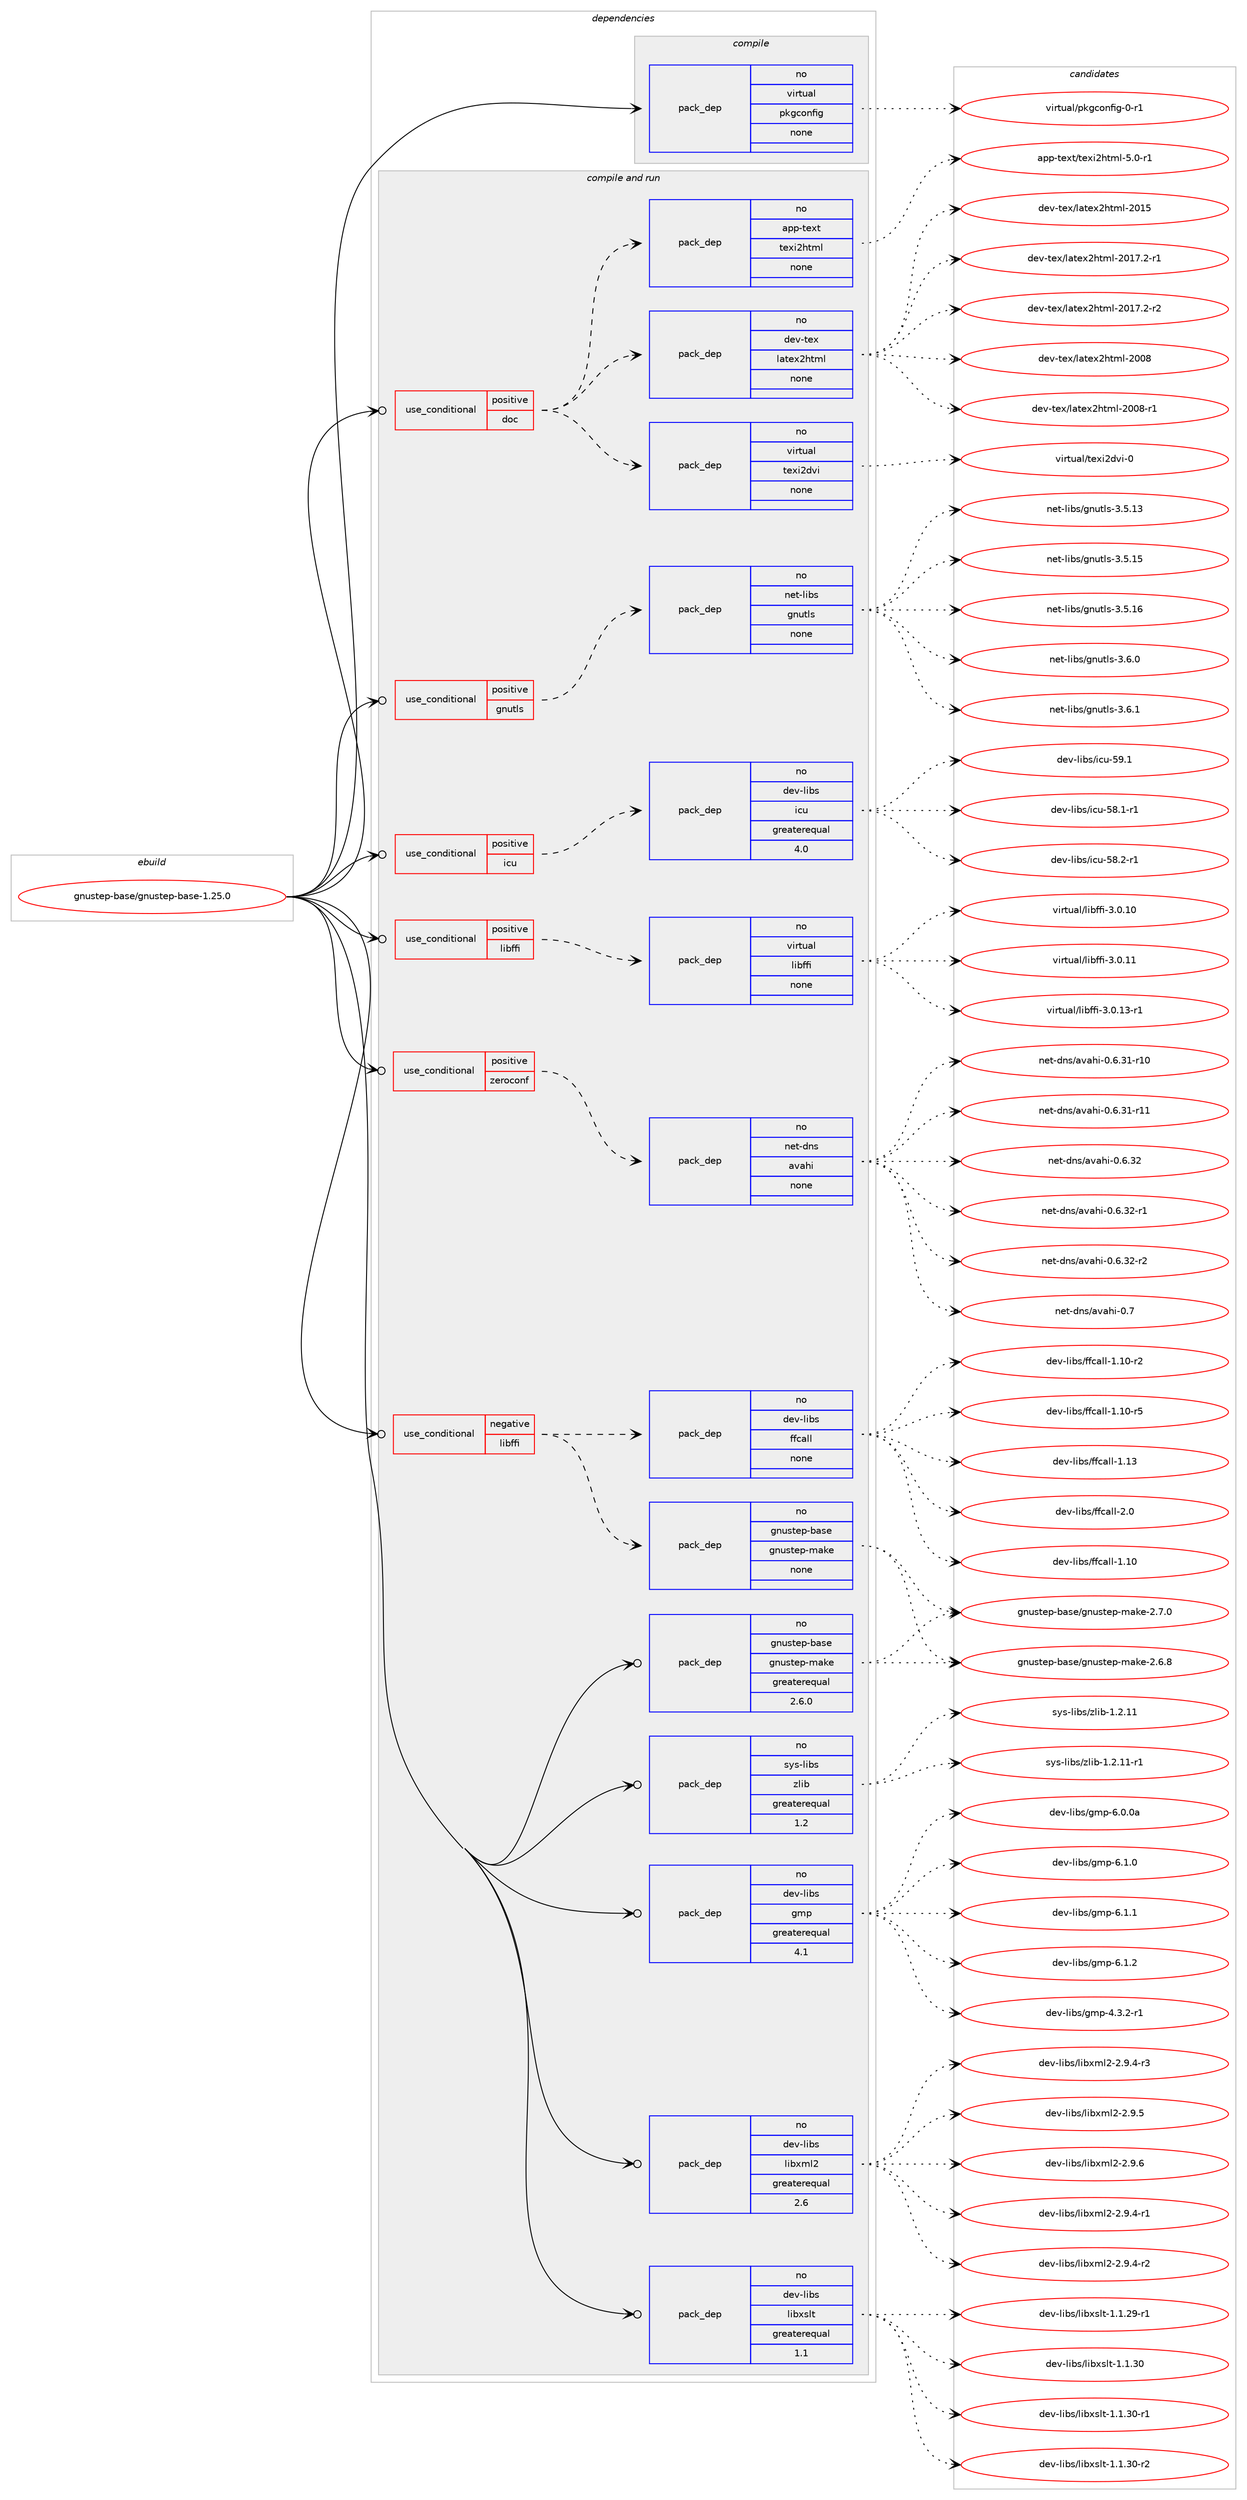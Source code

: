 digraph prolog {

# *************
# Graph options
# *************

newrank=true;
concentrate=true;
compound=true;
graph [rankdir=LR,fontname=Helvetica,fontsize=10,ranksep=1.5];#, ranksep=2.5, nodesep=0.2];
edge  [arrowhead=vee];
node  [fontname=Helvetica,fontsize=10];

# **********
# The ebuild
# **********

subgraph cluster_leftcol {
color=gray;
rank=same;
label=<<i>ebuild</i>>;
id [label="gnustep-base/gnustep-base-1.25.0", color=red, width=4, href="../gnustep-base/gnustep-base-1.25.0.svg"];
}

# ****************
# The dependencies
# ****************

subgraph cluster_midcol {
color=gray;
label=<<i>dependencies</i>>;
subgraph cluster_compile {
fillcolor="#eeeeee";
style=filled;
label=<<i>compile</i>>;
subgraph pack225561 {
dependency312749 [label=<<TABLE BORDER="0" CELLBORDER="1" CELLSPACING="0" CELLPADDING="4" WIDTH="220"><TR><TD ROWSPAN="6" CELLPADDING="30">pack_dep</TD></TR><TR><TD WIDTH="110">no</TD></TR><TR><TD>virtual</TD></TR><TR><TD>pkgconfig</TD></TR><TR><TD>none</TD></TR><TR><TD></TD></TR></TABLE>>, shape=none, color=blue];
}
id:e -> dependency312749:w [weight=20,style="solid",arrowhead="vee"];
}
subgraph cluster_compileandrun {
fillcolor="#eeeeee";
style=filled;
label=<<i>compile and run</i>>;
subgraph cond82212 {
dependency312750 [label=<<TABLE BORDER="0" CELLBORDER="1" CELLSPACING="0" CELLPADDING="4"><TR><TD ROWSPAN="3" CELLPADDING="10">use_conditional</TD></TR><TR><TD>negative</TD></TR><TR><TD>libffi</TD></TR></TABLE>>, shape=none, color=red];
subgraph pack225562 {
dependency312751 [label=<<TABLE BORDER="0" CELLBORDER="1" CELLSPACING="0" CELLPADDING="4" WIDTH="220"><TR><TD ROWSPAN="6" CELLPADDING="30">pack_dep</TD></TR><TR><TD WIDTH="110">no</TD></TR><TR><TD>dev-libs</TD></TR><TR><TD>ffcall</TD></TR><TR><TD>none</TD></TR><TR><TD></TD></TR></TABLE>>, shape=none, color=blue];
}
dependency312750:e -> dependency312751:w [weight=20,style="dashed",arrowhead="vee"];
subgraph pack225563 {
dependency312752 [label=<<TABLE BORDER="0" CELLBORDER="1" CELLSPACING="0" CELLPADDING="4" WIDTH="220"><TR><TD ROWSPAN="6" CELLPADDING="30">pack_dep</TD></TR><TR><TD WIDTH="110">no</TD></TR><TR><TD>gnustep-base</TD></TR><TR><TD>gnustep-make</TD></TR><TR><TD>none</TD></TR><TR><TD></TD></TR></TABLE>>, shape=none, color=blue];
}
dependency312750:e -> dependency312752:w [weight=20,style="dashed",arrowhead="vee"];
}
id:e -> dependency312750:w [weight=20,style="solid",arrowhead="odotvee"];
subgraph cond82213 {
dependency312753 [label=<<TABLE BORDER="0" CELLBORDER="1" CELLSPACING="0" CELLPADDING="4"><TR><TD ROWSPAN="3" CELLPADDING="10">use_conditional</TD></TR><TR><TD>positive</TD></TR><TR><TD>doc</TD></TR></TABLE>>, shape=none, color=red];
subgraph pack225564 {
dependency312754 [label=<<TABLE BORDER="0" CELLBORDER="1" CELLSPACING="0" CELLPADDING="4" WIDTH="220"><TR><TD ROWSPAN="6" CELLPADDING="30">pack_dep</TD></TR><TR><TD WIDTH="110">no</TD></TR><TR><TD>virtual</TD></TR><TR><TD>texi2dvi</TD></TR><TR><TD>none</TD></TR><TR><TD></TD></TR></TABLE>>, shape=none, color=blue];
}
dependency312753:e -> dependency312754:w [weight=20,style="dashed",arrowhead="vee"];
subgraph pack225565 {
dependency312755 [label=<<TABLE BORDER="0" CELLBORDER="1" CELLSPACING="0" CELLPADDING="4" WIDTH="220"><TR><TD ROWSPAN="6" CELLPADDING="30">pack_dep</TD></TR><TR><TD WIDTH="110">no</TD></TR><TR><TD>dev-tex</TD></TR><TR><TD>latex2html</TD></TR><TR><TD>none</TD></TR><TR><TD></TD></TR></TABLE>>, shape=none, color=blue];
}
dependency312753:e -> dependency312755:w [weight=20,style="dashed",arrowhead="vee"];
subgraph pack225566 {
dependency312756 [label=<<TABLE BORDER="0" CELLBORDER="1" CELLSPACING="0" CELLPADDING="4" WIDTH="220"><TR><TD ROWSPAN="6" CELLPADDING="30">pack_dep</TD></TR><TR><TD WIDTH="110">no</TD></TR><TR><TD>app-text</TD></TR><TR><TD>texi2html</TD></TR><TR><TD>none</TD></TR><TR><TD></TD></TR></TABLE>>, shape=none, color=blue];
}
dependency312753:e -> dependency312756:w [weight=20,style="dashed",arrowhead="vee"];
}
id:e -> dependency312753:w [weight=20,style="solid",arrowhead="odotvee"];
subgraph cond82214 {
dependency312757 [label=<<TABLE BORDER="0" CELLBORDER="1" CELLSPACING="0" CELLPADDING="4"><TR><TD ROWSPAN="3" CELLPADDING="10">use_conditional</TD></TR><TR><TD>positive</TD></TR><TR><TD>gnutls</TD></TR></TABLE>>, shape=none, color=red];
subgraph pack225567 {
dependency312758 [label=<<TABLE BORDER="0" CELLBORDER="1" CELLSPACING="0" CELLPADDING="4" WIDTH="220"><TR><TD ROWSPAN="6" CELLPADDING="30">pack_dep</TD></TR><TR><TD WIDTH="110">no</TD></TR><TR><TD>net-libs</TD></TR><TR><TD>gnutls</TD></TR><TR><TD>none</TD></TR><TR><TD></TD></TR></TABLE>>, shape=none, color=blue];
}
dependency312757:e -> dependency312758:w [weight=20,style="dashed",arrowhead="vee"];
}
id:e -> dependency312757:w [weight=20,style="solid",arrowhead="odotvee"];
subgraph cond82215 {
dependency312759 [label=<<TABLE BORDER="0" CELLBORDER="1" CELLSPACING="0" CELLPADDING="4"><TR><TD ROWSPAN="3" CELLPADDING="10">use_conditional</TD></TR><TR><TD>positive</TD></TR><TR><TD>icu</TD></TR></TABLE>>, shape=none, color=red];
subgraph pack225568 {
dependency312760 [label=<<TABLE BORDER="0" CELLBORDER="1" CELLSPACING="0" CELLPADDING="4" WIDTH="220"><TR><TD ROWSPAN="6" CELLPADDING="30">pack_dep</TD></TR><TR><TD WIDTH="110">no</TD></TR><TR><TD>dev-libs</TD></TR><TR><TD>icu</TD></TR><TR><TD>greaterequal</TD></TR><TR><TD>4.0</TD></TR></TABLE>>, shape=none, color=blue];
}
dependency312759:e -> dependency312760:w [weight=20,style="dashed",arrowhead="vee"];
}
id:e -> dependency312759:w [weight=20,style="solid",arrowhead="odotvee"];
subgraph cond82216 {
dependency312761 [label=<<TABLE BORDER="0" CELLBORDER="1" CELLSPACING="0" CELLPADDING="4"><TR><TD ROWSPAN="3" CELLPADDING="10">use_conditional</TD></TR><TR><TD>positive</TD></TR><TR><TD>libffi</TD></TR></TABLE>>, shape=none, color=red];
subgraph pack225569 {
dependency312762 [label=<<TABLE BORDER="0" CELLBORDER="1" CELLSPACING="0" CELLPADDING="4" WIDTH="220"><TR><TD ROWSPAN="6" CELLPADDING="30">pack_dep</TD></TR><TR><TD WIDTH="110">no</TD></TR><TR><TD>virtual</TD></TR><TR><TD>libffi</TD></TR><TR><TD>none</TD></TR><TR><TD></TD></TR></TABLE>>, shape=none, color=blue];
}
dependency312761:e -> dependency312762:w [weight=20,style="dashed",arrowhead="vee"];
}
id:e -> dependency312761:w [weight=20,style="solid",arrowhead="odotvee"];
subgraph cond82217 {
dependency312763 [label=<<TABLE BORDER="0" CELLBORDER="1" CELLSPACING="0" CELLPADDING="4"><TR><TD ROWSPAN="3" CELLPADDING="10">use_conditional</TD></TR><TR><TD>positive</TD></TR><TR><TD>zeroconf</TD></TR></TABLE>>, shape=none, color=red];
subgraph pack225570 {
dependency312764 [label=<<TABLE BORDER="0" CELLBORDER="1" CELLSPACING="0" CELLPADDING="4" WIDTH="220"><TR><TD ROWSPAN="6" CELLPADDING="30">pack_dep</TD></TR><TR><TD WIDTH="110">no</TD></TR><TR><TD>net-dns</TD></TR><TR><TD>avahi</TD></TR><TR><TD>none</TD></TR><TR><TD></TD></TR></TABLE>>, shape=none, color=blue];
}
dependency312763:e -> dependency312764:w [weight=20,style="dashed",arrowhead="vee"];
}
id:e -> dependency312763:w [weight=20,style="solid",arrowhead="odotvee"];
subgraph pack225571 {
dependency312765 [label=<<TABLE BORDER="0" CELLBORDER="1" CELLSPACING="0" CELLPADDING="4" WIDTH="220"><TR><TD ROWSPAN="6" CELLPADDING="30">pack_dep</TD></TR><TR><TD WIDTH="110">no</TD></TR><TR><TD>dev-libs</TD></TR><TR><TD>gmp</TD></TR><TR><TD>greaterequal</TD></TR><TR><TD>4.1</TD></TR></TABLE>>, shape=none, color=blue];
}
id:e -> dependency312765:w [weight=20,style="solid",arrowhead="odotvee"];
subgraph pack225572 {
dependency312766 [label=<<TABLE BORDER="0" CELLBORDER="1" CELLSPACING="0" CELLPADDING="4" WIDTH="220"><TR><TD ROWSPAN="6" CELLPADDING="30">pack_dep</TD></TR><TR><TD WIDTH="110">no</TD></TR><TR><TD>dev-libs</TD></TR><TR><TD>libxml2</TD></TR><TR><TD>greaterequal</TD></TR><TR><TD>2.6</TD></TR></TABLE>>, shape=none, color=blue];
}
id:e -> dependency312766:w [weight=20,style="solid",arrowhead="odotvee"];
subgraph pack225573 {
dependency312767 [label=<<TABLE BORDER="0" CELLBORDER="1" CELLSPACING="0" CELLPADDING="4" WIDTH="220"><TR><TD ROWSPAN="6" CELLPADDING="30">pack_dep</TD></TR><TR><TD WIDTH="110">no</TD></TR><TR><TD>dev-libs</TD></TR><TR><TD>libxslt</TD></TR><TR><TD>greaterequal</TD></TR><TR><TD>1.1</TD></TR></TABLE>>, shape=none, color=blue];
}
id:e -> dependency312767:w [weight=20,style="solid",arrowhead="odotvee"];
subgraph pack225574 {
dependency312768 [label=<<TABLE BORDER="0" CELLBORDER="1" CELLSPACING="0" CELLPADDING="4" WIDTH="220"><TR><TD ROWSPAN="6" CELLPADDING="30">pack_dep</TD></TR><TR><TD WIDTH="110">no</TD></TR><TR><TD>gnustep-base</TD></TR><TR><TD>gnustep-make</TD></TR><TR><TD>greaterequal</TD></TR><TR><TD>2.6.0</TD></TR></TABLE>>, shape=none, color=blue];
}
id:e -> dependency312768:w [weight=20,style="solid",arrowhead="odotvee"];
subgraph pack225575 {
dependency312769 [label=<<TABLE BORDER="0" CELLBORDER="1" CELLSPACING="0" CELLPADDING="4" WIDTH="220"><TR><TD ROWSPAN="6" CELLPADDING="30">pack_dep</TD></TR><TR><TD WIDTH="110">no</TD></TR><TR><TD>sys-libs</TD></TR><TR><TD>zlib</TD></TR><TR><TD>greaterequal</TD></TR><TR><TD>1.2</TD></TR></TABLE>>, shape=none, color=blue];
}
id:e -> dependency312769:w [weight=20,style="solid",arrowhead="odotvee"];
}
subgraph cluster_run {
fillcolor="#eeeeee";
style=filled;
label=<<i>run</i>>;
}
}

# **************
# The candidates
# **************

subgraph cluster_choices {
rank=same;
color=gray;
label=<<i>candidates</i>>;

subgraph choice225561 {
color=black;
nodesep=1;
choice11810511411611797108471121071039911111010210510345484511449 [label="virtual/pkgconfig-0-r1", color=red, width=4,href="../virtual/pkgconfig-0-r1.svg"];
dependency312749:e -> choice11810511411611797108471121071039911111010210510345484511449:w [style=dotted,weight="100"];
}
subgraph choice225562 {
color=black;
nodesep=1;
choice10010111845108105981154710210299971081084549464948 [label="dev-libs/ffcall-1.10", color=red, width=4,href="../dev-libs/ffcall-1.10.svg"];
choice100101118451081059811547102102999710810845494649484511450 [label="dev-libs/ffcall-1.10-r2", color=red, width=4,href="../dev-libs/ffcall-1.10-r2.svg"];
choice100101118451081059811547102102999710810845494649484511453 [label="dev-libs/ffcall-1.10-r5", color=red, width=4,href="../dev-libs/ffcall-1.10-r5.svg"];
choice10010111845108105981154710210299971081084549464951 [label="dev-libs/ffcall-1.13", color=red, width=4,href="../dev-libs/ffcall-1.13.svg"];
choice100101118451081059811547102102999710810845504648 [label="dev-libs/ffcall-2.0", color=red, width=4,href="../dev-libs/ffcall-2.0.svg"];
dependency312751:e -> choice10010111845108105981154710210299971081084549464948:w [style=dotted,weight="100"];
dependency312751:e -> choice100101118451081059811547102102999710810845494649484511450:w [style=dotted,weight="100"];
dependency312751:e -> choice100101118451081059811547102102999710810845494649484511453:w [style=dotted,weight="100"];
dependency312751:e -> choice10010111845108105981154710210299971081084549464951:w [style=dotted,weight="100"];
dependency312751:e -> choice100101118451081059811547102102999710810845504648:w [style=dotted,weight="100"];
}
subgraph choice225563 {
color=black;
nodesep=1;
choice103110117115116101112459897115101471031101171151161011124510997107101455046544656 [label="gnustep-base/gnustep-make-2.6.8", color=red, width=4,href="../gnustep-base/gnustep-make-2.6.8.svg"];
choice103110117115116101112459897115101471031101171151161011124510997107101455046554648 [label="gnustep-base/gnustep-make-2.7.0", color=red, width=4,href="../gnustep-base/gnustep-make-2.7.0.svg"];
dependency312752:e -> choice103110117115116101112459897115101471031101171151161011124510997107101455046544656:w [style=dotted,weight="100"];
dependency312752:e -> choice103110117115116101112459897115101471031101171151161011124510997107101455046554648:w [style=dotted,weight="100"];
}
subgraph choice225564 {
color=black;
nodesep=1;
choice1181051141161179710847116101120105501001181054548 [label="virtual/texi2dvi-0", color=red, width=4,href="../virtual/texi2dvi-0.svg"];
dependency312754:e -> choice1181051141161179710847116101120105501001181054548:w [style=dotted,weight="100"];
}
subgraph choice225565 {
color=black;
nodesep=1;
choice100101118451161011204710897116101120501041161091084550484856 [label="dev-tex/latex2html-2008", color=red, width=4,href="../dev-tex/latex2html-2008.svg"];
choice1001011184511610112047108971161011205010411610910845504848564511449 [label="dev-tex/latex2html-2008-r1", color=red, width=4,href="../dev-tex/latex2html-2008-r1.svg"];
choice100101118451161011204710897116101120501041161091084550484953 [label="dev-tex/latex2html-2015", color=red, width=4,href="../dev-tex/latex2html-2015.svg"];
choice10010111845116101120471089711610112050104116109108455048495546504511449 [label="dev-tex/latex2html-2017.2-r1", color=red, width=4,href="../dev-tex/latex2html-2017.2-r1.svg"];
choice10010111845116101120471089711610112050104116109108455048495546504511450 [label="dev-tex/latex2html-2017.2-r2", color=red, width=4,href="../dev-tex/latex2html-2017.2-r2.svg"];
dependency312755:e -> choice100101118451161011204710897116101120501041161091084550484856:w [style=dotted,weight="100"];
dependency312755:e -> choice1001011184511610112047108971161011205010411610910845504848564511449:w [style=dotted,weight="100"];
dependency312755:e -> choice100101118451161011204710897116101120501041161091084550484953:w [style=dotted,weight="100"];
dependency312755:e -> choice10010111845116101120471089711610112050104116109108455048495546504511449:w [style=dotted,weight="100"];
dependency312755:e -> choice10010111845116101120471089711610112050104116109108455048495546504511450:w [style=dotted,weight="100"];
}
subgraph choice225566 {
color=black;
nodesep=1;
choice97112112451161011201164711610112010550104116109108455346484511449 [label="app-text/texi2html-5.0-r1", color=red, width=4,href="../app-text/texi2html-5.0-r1.svg"];
dependency312756:e -> choice97112112451161011201164711610112010550104116109108455346484511449:w [style=dotted,weight="100"];
}
subgraph choice225567 {
color=black;
nodesep=1;
choice11010111645108105981154710311011711610811545514653464951 [label="net-libs/gnutls-3.5.13", color=red, width=4,href="../net-libs/gnutls-3.5.13.svg"];
choice11010111645108105981154710311011711610811545514653464953 [label="net-libs/gnutls-3.5.15", color=red, width=4,href="../net-libs/gnutls-3.5.15.svg"];
choice11010111645108105981154710311011711610811545514653464954 [label="net-libs/gnutls-3.5.16", color=red, width=4,href="../net-libs/gnutls-3.5.16.svg"];
choice110101116451081059811547103110117116108115455146544648 [label="net-libs/gnutls-3.6.0", color=red, width=4,href="../net-libs/gnutls-3.6.0.svg"];
choice110101116451081059811547103110117116108115455146544649 [label="net-libs/gnutls-3.6.1", color=red, width=4,href="../net-libs/gnutls-3.6.1.svg"];
dependency312758:e -> choice11010111645108105981154710311011711610811545514653464951:w [style=dotted,weight="100"];
dependency312758:e -> choice11010111645108105981154710311011711610811545514653464953:w [style=dotted,weight="100"];
dependency312758:e -> choice11010111645108105981154710311011711610811545514653464954:w [style=dotted,weight="100"];
dependency312758:e -> choice110101116451081059811547103110117116108115455146544648:w [style=dotted,weight="100"];
dependency312758:e -> choice110101116451081059811547103110117116108115455146544649:w [style=dotted,weight="100"];
}
subgraph choice225568 {
color=black;
nodesep=1;
choice1001011184510810598115471059911745535646494511449 [label="dev-libs/icu-58.1-r1", color=red, width=4,href="../dev-libs/icu-58.1-r1.svg"];
choice1001011184510810598115471059911745535646504511449 [label="dev-libs/icu-58.2-r1", color=red, width=4,href="../dev-libs/icu-58.2-r1.svg"];
choice100101118451081059811547105991174553574649 [label="dev-libs/icu-59.1", color=red, width=4,href="../dev-libs/icu-59.1.svg"];
dependency312760:e -> choice1001011184510810598115471059911745535646494511449:w [style=dotted,weight="100"];
dependency312760:e -> choice1001011184510810598115471059911745535646504511449:w [style=dotted,weight="100"];
dependency312760:e -> choice100101118451081059811547105991174553574649:w [style=dotted,weight="100"];
}
subgraph choice225569 {
color=black;
nodesep=1;
choice11810511411611797108471081059810210210545514648464948 [label="virtual/libffi-3.0.10", color=red, width=4,href="../virtual/libffi-3.0.10.svg"];
choice11810511411611797108471081059810210210545514648464949 [label="virtual/libffi-3.0.11", color=red, width=4,href="../virtual/libffi-3.0.11.svg"];
choice118105114116117971084710810598102102105455146484649514511449 [label="virtual/libffi-3.0.13-r1", color=red, width=4,href="../virtual/libffi-3.0.13-r1.svg"];
dependency312762:e -> choice11810511411611797108471081059810210210545514648464948:w [style=dotted,weight="100"];
dependency312762:e -> choice11810511411611797108471081059810210210545514648464949:w [style=dotted,weight="100"];
dependency312762:e -> choice118105114116117971084710810598102102105455146484649514511449:w [style=dotted,weight="100"];
}
subgraph choice225570 {
color=black;
nodesep=1;
choice1101011164510011011547971189710410545484654465149451144948 [label="net-dns/avahi-0.6.31-r10", color=red, width=4,href="../net-dns/avahi-0.6.31-r10.svg"];
choice1101011164510011011547971189710410545484654465149451144949 [label="net-dns/avahi-0.6.31-r11", color=red, width=4,href="../net-dns/avahi-0.6.31-r11.svg"];
choice1101011164510011011547971189710410545484654465150 [label="net-dns/avahi-0.6.32", color=red, width=4,href="../net-dns/avahi-0.6.32.svg"];
choice11010111645100110115479711897104105454846544651504511449 [label="net-dns/avahi-0.6.32-r1", color=red, width=4,href="../net-dns/avahi-0.6.32-r1.svg"];
choice11010111645100110115479711897104105454846544651504511450 [label="net-dns/avahi-0.6.32-r2", color=red, width=4,href="../net-dns/avahi-0.6.32-r2.svg"];
choice1101011164510011011547971189710410545484655 [label="net-dns/avahi-0.7", color=red, width=4,href="../net-dns/avahi-0.7.svg"];
dependency312764:e -> choice1101011164510011011547971189710410545484654465149451144948:w [style=dotted,weight="100"];
dependency312764:e -> choice1101011164510011011547971189710410545484654465149451144949:w [style=dotted,weight="100"];
dependency312764:e -> choice1101011164510011011547971189710410545484654465150:w [style=dotted,weight="100"];
dependency312764:e -> choice11010111645100110115479711897104105454846544651504511449:w [style=dotted,weight="100"];
dependency312764:e -> choice11010111645100110115479711897104105454846544651504511450:w [style=dotted,weight="100"];
dependency312764:e -> choice1101011164510011011547971189710410545484655:w [style=dotted,weight="100"];
}
subgraph choice225571 {
color=black;
nodesep=1;
choice1001011184510810598115471031091124552465146504511449 [label="dev-libs/gmp-4.3.2-r1", color=red, width=4,href="../dev-libs/gmp-4.3.2-r1.svg"];
choice10010111845108105981154710310911245544648464897 [label="dev-libs/gmp-6.0.0a", color=red, width=4,href="../dev-libs/gmp-6.0.0a.svg"];
choice100101118451081059811547103109112455446494648 [label="dev-libs/gmp-6.1.0", color=red, width=4,href="../dev-libs/gmp-6.1.0.svg"];
choice100101118451081059811547103109112455446494649 [label="dev-libs/gmp-6.1.1", color=red, width=4,href="../dev-libs/gmp-6.1.1.svg"];
choice100101118451081059811547103109112455446494650 [label="dev-libs/gmp-6.1.2", color=red, width=4,href="../dev-libs/gmp-6.1.2.svg"];
dependency312765:e -> choice1001011184510810598115471031091124552465146504511449:w [style=dotted,weight="100"];
dependency312765:e -> choice10010111845108105981154710310911245544648464897:w [style=dotted,weight="100"];
dependency312765:e -> choice100101118451081059811547103109112455446494648:w [style=dotted,weight="100"];
dependency312765:e -> choice100101118451081059811547103109112455446494649:w [style=dotted,weight="100"];
dependency312765:e -> choice100101118451081059811547103109112455446494650:w [style=dotted,weight="100"];
}
subgraph choice225572 {
color=black;
nodesep=1;
choice10010111845108105981154710810598120109108504550465746524511449 [label="dev-libs/libxml2-2.9.4-r1", color=red, width=4,href="../dev-libs/libxml2-2.9.4-r1.svg"];
choice10010111845108105981154710810598120109108504550465746524511450 [label="dev-libs/libxml2-2.9.4-r2", color=red, width=4,href="../dev-libs/libxml2-2.9.4-r2.svg"];
choice10010111845108105981154710810598120109108504550465746524511451 [label="dev-libs/libxml2-2.9.4-r3", color=red, width=4,href="../dev-libs/libxml2-2.9.4-r3.svg"];
choice1001011184510810598115471081059812010910850455046574653 [label="dev-libs/libxml2-2.9.5", color=red, width=4,href="../dev-libs/libxml2-2.9.5.svg"];
choice1001011184510810598115471081059812010910850455046574654 [label="dev-libs/libxml2-2.9.6", color=red, width=4,href="../dev-libs/libxml2-2.9.6.svg"];
dependency312766:e -> choice10010111845108105981154710810598120109108504550465746524511449:w [style=dotted,weight="100"];
dependency312766:e -> choice10010111845108105981154710810598120109108504550465746524511450:w [style=dotted,weight="100"];
dependency312766:e -> choice10010111845108105981154710810598120109108504550465746524511451:w [style=dotted,weight="100"];
dependency312766:e -> choice1001011184510810598115471081059812010910850455046574653:w [style=dotted,weight="100"];
dependency312766:e -> choice1001011184510810598115471081059812010910850455046574654:w [style=dotted,weight="100"];
}
subgraph choice225573 {
color=black;
nodesep=1;
choice10010111845108105981154710810598120115108116454946494650574511449 [label="dev-libs/libxslt-1.1.29-r1", color=red, width=4,href="../dev-libs/libxslt-1.1.29-r1.svg"];
choice1001011184510810598115471081059812011510811645494649465148 [label="dev-libs/libxslt-1.1.30", color=red, width=4,href="../dev-libs/libxslt-1.1.30.svg"];
choice10010111845108105981154710810598120115108116454946494651484511449 [label="dev-libs/libxslt-1.1.30-r1", color=red, width=4,href="../dev-libs/libxslt-1.1.30-r1.svg"];
choice10010111845108105981154710810598120115108116454946494651484511450 [label="dev-libs/libxslt-1.1.30-r2", color=red, width=4,href="../dev-libs/libxslt-1.1.30-r2.svg"];
dependency312767:e -> choice10010111845108105981154710810598120115108116454946494650574511449:w [style=dotted,weight="100"];
dependency312767:e -> choice1001011184510810598115471081059812011510811645494649465148:w [style=dotted,weight="100"];
dependency312767:e -> choice10010111845108105981154710810598120115108116454946494651484511449:w [style=dotted,weight="100"];
dependency312767:e -> choice10010111845108105981154710810598120115108116454946494651484511450:w [style=dotted,weight="100"];
}
subgraph choice225574 {
color=black;
nodesep=1;
choice103110117115116101112459897115101471031101171151161011124510997107101455046544656 [label="gnustep-base/gnustep-make-2.6.8", color=red, width=4,href="../gnustep-base/gnustep-make-2.6.8.svg"];
choice103110117115116101112459897115101471031101171151161011124510997107101455046554648 [label="gnustep-base/gnustep-make-2.7.0", color=red, width=4,href="../gnustep-base/gnustep-make-2.7.0.svg"];
dependency312768:e -> choice103110117115116101112459897115101471031101171151161011124510997107101455046544656:w [style=dotted,weight="100"];
dependency312768:e -> choice103110117115116101112459897115101471031101171151161011124510997107101455046554648:w [style=dotted,weight="100"];
}
subgraph choice225575 {
color=black;
nodesep=1;
choice1151211154510810598115471221081059845494650464949 [label="sys-libs/zlib-1.2.11", color=red, width=4,href="../sys-libs/zlib-1.2.11.svg"];
choice11512111545108105981154712210810598454946504649494511449 [label="sys-libs/zlib-1.2.11-r1", color=red, width=4,href="../sys-libs/zlib-1.2.11-r1.svg"];
dependency312769:e -> choice1151211154510810598115471221081059845494650464949:w [style=dotted,weight="100"];
dependency312769:e -> choice11512111545108105981154712210810598454946504649494511449:w [style=dotted,weight="100"];
}
}

}
